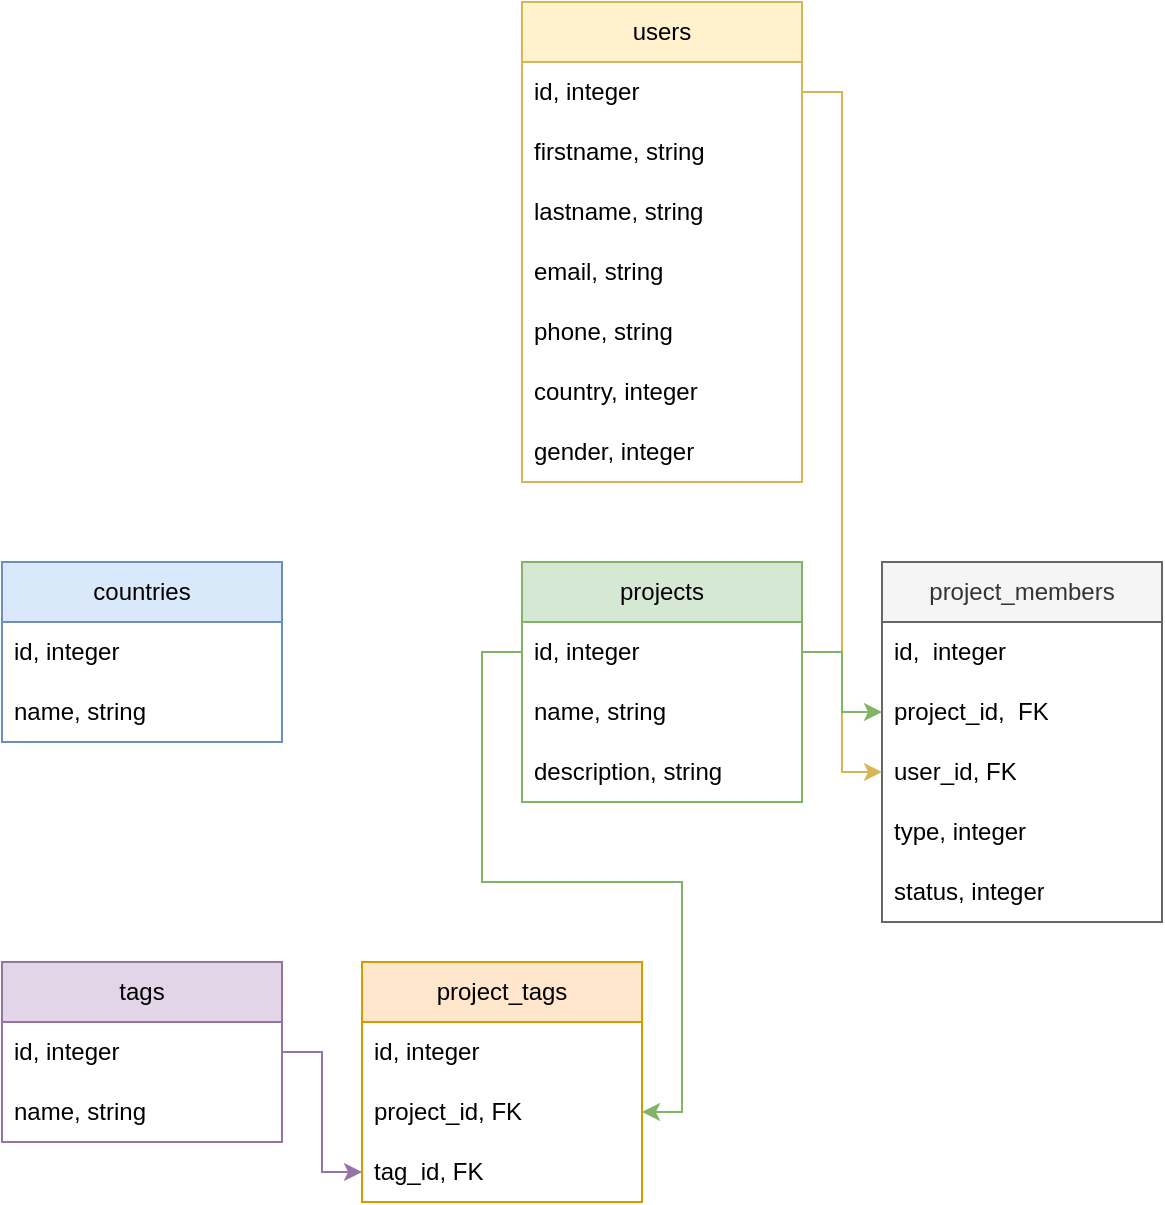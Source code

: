 <mxfile version="22.0.1" type="github">
  <diagram name="Page-1" id="sTjoo2Jlv6X9q8DPs_7U">
    <mxGraphModel dx="988" dy="524" grid="1" gridSize="10" guides="1" tooltips="1" connect="1" arrows="1" fold="1" page="1" pageScale="1" pageWidth="850" pageHeight="1100" math="0" shadow="0">
      <root>
        <mxCell id="0" />
        <mxCell id="1" parent="0" />
        <mxCell id="6iH0PQjJynsXctwodThP-5" value="users" style="swimlane;fontStyle=0;childLayout=stackLayout;horizontal=1;startSize=30;horizontalStack=0;resizeParent=1;resizeParentMax=0;resizeLast=0;collapsible=1;marginBottom=0;whiteSpace=wrap;html=1;fillColor=#fff2cc;strokeColor=#d6b656;" vertex="1" parent="1">
          <mxGeometry x="340" y="240" width="140" height="240" as="geometry">
            <mxRectangle x="340" y="280" width="70" height="30" as="alternateBounds" />
          </mxGeometry>
        </mxCell>
        <mxCell id="6iH0PQjJynsXctwodThP-36" value="id, integer" style="text;strokeColor=none;fillColor=none;align=left;verticalAlign=middle;spacingLeft=4;spacingRight=4;overflow=hidden;points=[[0,0.5],[1,0.5]];portConstraint=eastwest;rotatable=0;whiteSpace=wrap;html=1;" vertex="1" parent="6iH0PQjJynsXctwodThP-5">
          <mxGeometry y="30" width="140" height="30" as="geometry" />
        </mxCell>
        <mxCell id="6iH0PQjJynsXctwodThP-6" value="firstname, string" style="text;strokeColor=none;fillColor=none;align=left;verticalAlign=middle;spacingLeft=4;spacingRight=4;overflow=hidden;points=[[0,0.5],[1,0.5]];portConstraint=eastwest;rotatable=0;whiteSpace=wrap;html=1;" vertex="1" parent="6iH0PQjJynsXctwodThP-5">
          <mxGeometry y="60" width="140" height="30" as="geometry" />
        </mxCell>
        <mxCell id="6iH0PQjJynsXctwodThP-11" value="lastname, string" style="text;strokeColor=none;fillColor=none;align=left;verticalAlign=middle;spacingLeft=4;spacingRight=4;overflow=hidden;points=[[0,0.5],[1,0.5]];portConstraint=eastwest;rotatable=0;whiteSpace=wrap;html=1;" vertex="1" parent="6iH0PQjJynsXctwodThP-5">
          <mxGeometry y="90" width="140" height="30" as="geometry" />
        </mxCell>
        <mxCell id="6iH0PQjJynsXctwodThP-7" value="email, string" style="text;strokeColor=none;fillColor=none;align=left;verticalAlign=middle;spacingLeft=4;spacingRight=4;overflow=hidden;points=[[0,0.5],[1,0.5]];portConstraint=eastwest;rotatable=0;whiteSpace=wrap;html=1;" vertex="1" parent="6iH0PQjJynsXctwodThP-5">
          <mxGeometry y="120" width="140" height="30" as="geometry" />
        </mxCell>
        <mxCell id="6iH0PQjJynsXctwodThP-44" value="phone, string" style="text;strokeColor=none;fillColor=none;align=left;verticalAlign=middle;spacingLeft=4;spacingRight=4;overflow=hidden;points=[[0,0.5],[1,0.5]];portConstraint=eastwest;rotatable=0;whiteSpace=wrap;html=1;" vertex="1" parent="6iH0PQjJynsXctwodThP-5">
          <mxGeometry y="150" width="140" height="30" as="geometry" />
        </mxCell>
        <mxCell id="6iH0PQjJynsXctwodThP-8" value="country, integer" style="text;strokeColor=none;fillColor=none;align=left;verticalAlign=middle;spacingLeft=4;spacingRight=4;overflow=hidden;points=[[0,0.5],[1,0.5]];portConstraint=eastwest;rotatable=0;whiteSpace=wrap;html=1;" vertex="1" parent="6iH0PQjJynsXctwodThP-5">
          <mxGeometry y="180" width="140" height="30" as="geometry" />
        </mxCell>
        <mxCell id="6iH0PQjJynsXctwodThP-9" value="gender, integer" style="text;strokeColor=none;fillColor=none;align=left;verticalAlign=middle;spacingLeft=4;spacingRight=4;overflow=hidden;points=[[0,0.5],[1,0.5]];portConstraint=eastwest;rotatable=0;whiteSpace=wrap;html=1;" vertex="1" parent="6iH0PQjJynsXctwodThP-5">
          <mxGeometry y="210" width="140" height="30" as="geometry" />
        </mxCell>
        <mxCell id="6iH0PQjJynsXctwodThP-12" value="projects" style="swimlane;fontStyle=0;childLayout=stackLayout;horizontal=1;startSize=30;horizontalStack=0;resizeParent=1;resizeParentMax=0;resizeLast=0;collapsible=1;marginBottom=0;whiteSpace=wrap;html=1;fillColor=#d5e8d4;strokeColor=#82b366;" vertex="1" parent="1">
          <mxGeometry x="340" y="520" width="140" height="120" as="geometry">
            <mxRectangle x="340" y="520" width="80" height="30" as="alternateBounds" />
          </mxGeometry>
        </mxCell>
        <mxCell id="6iH0PQjJynsXctwodThP-37" value="id, integer" style="text;strokeColor=none;fillColor=none;align=left;verticalAlign=middle;spacingLeft=4;spacingRight=4;overflow=hidden;points=[[0,0.5],[1,0.5]];portConstraint=eastwest;rotatable=0;whiteSpace=wrap;html=1;" vertex="1" parent="6iH0PQjJynsXctwodThP-12">
          <mxGeometry y="30" width="140" height="30" as="geometry" />
        </mxCell>
        <mxCell id="6iH0PQjJynsXctwodThP-13" value="name, string" style="text;strokeColor=none;fillColor=none;align=left;verticalAlign=middle;spacingLeft=4;spacingRight=4;overflow=hidden;points=[[0,0.5],[1,0.5]];portConstraint=eastwest;rotatable=0;whiteSpace=wrap;html=1;" vertex="1" parent="6iH0PQjJynsXctwodThP-12">
          <mxGeometry y="60" width="140" height="30" as="geometry" />
        </mxCell>
        <mxCell id="6iH0PQjJynsXctwodThP-14" value="description, string" style="text;strokeColor=none;fillColor=none;align=left;verticalAlign=middle;spacingLeft=4;spacingRight=4;overflow=hidden;points=[[0,0.5],[1,0.5]];portConstraint=eastwest;rotatable=0;whiteSpace=wrap;html=1;" vertex="1" parent="6iH0PQjJynsXctwodThP-12">
          <mxGeometry y="90" width="140" height="30" as="geometry" />
        </mxCell>
        <mxCell id="6iH0PQjJynsXctwodThP-16" value="project_members" style="swimlane;fontStyle=0;childLayout=stackLayout;horizontal=1;startSize=30;horizontalStack=0;resizeParent=1;resizeParentMax=0;resizeLast=0;collapsible=1;marginBottom=0;whiteSpace=wrap;html=1;fillColor=#f5f5f5;fontColor=#333333;strokeColor=#666666;" vertex="1" parent="1">
          <mxGeometry x="520" y="520" width="140" height="180" as="geometry">
            <mxRectangle x="520" y="520" width="130" height="30" as="alternateBounds" />
          </mxGeometry>
        </mxCell>
        <mxCell id="6iH0PQjJynsXctwodThP-38" value="id,&amp;nbsp; integer" style="text;strokeColor=none;fillColor=none;align=left;verticalAlign=middle;spacingLeft=4;spacingRight=4;overflow=hidden;points=[[0,0.5],[1,0.5]];portConstraint=eastwest;rotatable=0;whiteSpace=wrap;html=1;" vertex="1" parent="6iH0PQjJynsXctwodThP-16">
          <mxGeometry y="30" width="140" height="30" as="geometry" />
        </mxCell>
        <mxCell id="6iH0PQjJynsXctwodThP-17" value="project_id,&amp;nbsp; FK" style="text;strokeColor=none;fillColor=none;align=left;verticalAlign=middle;spacingLeft=4;spacingRight=4;overflow=hidden;points=[[0,0.5],[1,0.5]];portConstraint=eastwest;rotatable=0;whiteSpace=wrap;html=1;" vertex="1" parent="6iH0PQjJynsXctwodThP-16">
          <mxGeometry y="60" width="140" height="30" as="geometry" />
        </mxCell>
        <mxCell id="6iH0PQjJynsXctwodThP-18" value="user_id, FK" style="text;strokeColor=none;fillColor=none;align=left;verticalAlign=middle;spacingLeft=4;spacingRight=4;overflow=hidden;points=[[0,0.5],[1,0.5]];portConstraint=eastwest;rotatable=0;whiteSpace=wrap;html=1;" vertex="1" parent="6iH0PQjJynsXctwodThP-16">
          <mxGeometry y="90" width="140" height="30" as="geometry" />
        </mxCell>
        <mxCell id="6iH0PQjJynsXctwodThP-19" value="type, integer" style="text;strokeColor=none;fillColor=none;align=left;verticalAlign=middle;spacingLeft=4;spacingRight=4;overflow=hidden;points=[[0,0.5],[1,0.5]];portConstraint=eastwest;rotatable=0;whiteSpace=wrap;html=1;" vertex="1" parent="6iH0PQjJynsXctwodThP-16">
          <mxGeometry y="120" width="140" height="30" as="geometry" />
        </mxCell>
        <mxCell id="6iH0PQjJynsXctwodThP-60" value="status, integer" style="text;strokeColor=none;fillColor=none;align=left;verticalAlign=middle;spacingLeft=4;spacingRight=4;overflow=hidden;points=[[0,0.5],[1,0.5]];portConstraint=eastwest;rotatable=0;whiteSpace=wrap;html=1;" vertex="1" parent="6iH0PQjJynsXctwodThP-16">
          <mxGeometry y="150" width="140" height="30" as="geometry" />
        </mxCell>
        <mxCell id="6iH0PQjJynsXctwodThP-41" style="edgeStyle=orthogonalEdgeStyle;rounded=0;orthogonalLoop=1;jettySize=auto;html=1;entryX=0;entryY=0.5;entryDx=0;entryDy=0;exitX=1;exitY=0.5;exitDx=0;exitDy=0;fillColor=#fff2cc;strokeColor=#d6b656;" edge="1" parent="1" source="6iH0PQjJynsXctwodThP-36" target="6iH0PQjJynsXctwodThP-18">
          <mxGeometry relative="1" as="geometry">
            <mxPoint x="726" y="374" as="sourcePoint" />
            <mxPoint x="640" y="300" as="targetPoint" />
          </mxGeometry>
        </mxCell>
        <mxCell id="6iH0PQjJynsXctwodThP-42" style="edgeStyle=orthogonalEdgeStyle;rounded=0;orthogonalLoop=1;jettySize=auto;html=1;fillColor=#d5e8d4;strokeColor=#82b366;" edge="1" parent="1" source="6iH0PQjJynsXctwodThP-37" target="6iH0PQjJynsXctwodThP-17">
          <mxGeometry relative="1" as="geometry">
            <mxPoint x="490" y="335" as="sourcePoint" />
            <mxPoint x="530" y="635" as="targetPoint" />
          </mxGeometry>
        </mxCell>
        <mxCell id="6iH0PQjJynsXctwodThP-46" value="tags" style="swimlane;fontStyle=0;childLayout=stackLayout;horizontal=1;startSize=30;horizontalStack=0;resizeParent=1;resizeParentMax=0;resizeLast=0;collapsible=1;marginBottom=0;whiteSpace=wrap;html=1;fillColor=#e1d5e7;strokeColor=#9673a6;" vertex="1" parent="1">
          <mxGeometry x="80" y="720" width="140" height="90" as="geometry">
            <mxRectangle x="340" y="520" width="80" height="30" as="alternateBounds" />
          </mxGeometry>
        </mxCell>
        <mxCell id="6iH0PQjJynsXctwodThP-47" value="id, integer" style="text;strokeColor=none;fillColor=none;align=left;verticalAlign=middle;spacingLeft=4;spacingRight=4;overflow=hidden;points=[[0,0.5],[1,0.5]];portConstraint=eastwest;rotatable=0;whiteSpace=wrap;html=1;" vertex="1" parent="6iH0PQjJynsXctwodThP-46">
          <mxGeometry y="30" width="140" height="30" as="geometry" />
        </mxCell>
        <mxCell id="6iH0PQjJynsXctwodThP-48" value="name, string" style="text;strokeColor=none;fillColor=none;align=left;verticalAlign=middle;spacingLeft=4;spacingRight=4;overflow=hidden;points=[[0,0.5],[1,0.5]];portConstraint=eastwest;rotatable=0;whiteSpace=wrap;html=1;" vertex="1" parent="6iH0PQjJynsXctwodThP-46">
          <mxGeometry y="60" width="140" height="30" as="geometry" />
        </mxCell>
        <mxCell id="6iH0PQjJynsXctwodThP-50" value="project_tags" style="swimlane;fontStyle=0;childLayout=stackLayout;horizontal=1;startSize=30;horizontalStack=0;resizeParent=1;resizeParentMax=0;resizeLast=0;collapsible=1;marginBottom=0;whiteSpace=wrap;html=1;fillColor=#ffe6cc;strokeColor=#d79b00;" vertex="1" parent="1">
          <mxGeometry x="260" y="720" width="140" height="120" as="geometry">
            <mxRectangle x="340" y="520" width="80" height="30" as="alternateBounds" />
          </mxGeometry>
        </mxCell>
        <mxCell id="6iH0PQjJynsXctwodThP-51" value="id, integer" style="text;strokeColor=none;fillColor=none;align=left;verticalAlign=middle;spacingLeft=4;spacingRight=4;overflow=hidden;points=[[0,0.5],[1,0.5]];portConstraint=eastwest;rotatable=0;whiteSpace=wrap;html=1;" vertex="1" parent="6iH0PQjJynsXctwodThP-50">
          <mxGeometry y="30" width="140" height="30" as="geometry" />
        </mxCell>
        <mxCell id="6iH0PQjJynsXctwodThP-52" value="project_id, FK" style="text;strokeColor=none;fillColor=none;align=left;verticalAlign=middle;spacingLeft=4;spacingRight=4;overflow=hidden;points=[[0,0.5],[1,0.5]];portConstraint=eastwest;rotatable=0;whiteSpace=wrap;html=1;" vertex="1" parent="6iH0PQjJynsXctwodThP-50">
          <mxGeometry y="60" width="140" height="30" as="geometry" />
        </mxCell>
        <mxCell id="6iH0PQjJynsXctwodThP-53" value="tag_id, FK" style="text;strokeColor=none;fillColor=none;align=left;verticalAlign=middle;spacingLeft=4;spacingRight=4;overflow=hidden;points=[[0,0.5],[1,0.5]];portConstraint=eastwest;rotatable=0;whiteSpace=wrap;html=1;" vertex="1" parent="6iH0PQjJynsXctwodThP-50">
          <mxGeometry y="90" width="140" height="30" as="geometry" />
        </mxCell>
        <mxCell id="6iH0PQjJynsXctwodThP-54" value="" style="edgeStyle=orthogonalEdgeStyle;rounded=0;orthogonalLoop=1;jettySize=auto;html=1;entryX=0;entryY=0.5;entryDx=0;entryDy=0;exitX=1;exitY=0.5;exitDx=0;exitDy=0;fillColor=#e1d5e7;strokeColor=#9673a6;" edge="1" parent="1" source="6iH0PQjJynsXctwodThP-47" target="6iH0PQjJynsXctwodThP-53">
          <mxGeometry relative="1" as="geometry" />
        </mxCell>
        <mxCell id="6iH0PQjJynsXctwodThP-56" value="" style="edgeStyle=orthogonalEdgeStyle;rounded=0;orthogonalLoop=1;jettySize=auto;html=1;entryX=1;entryY=0.5;entryDx=0;entryDy=0;fillColor=#d5e8d4;strokeColor=#82b366;" edge="1" parent="1" source="6iH0PQjJynsXctwodThP-37" target="6iH0PQjJynsXctwodThP-52">
          <mxGeometry relative="1" as="geometry" />
        </mxCell>
        <mxCell id="6iH0PQjJynsXctwodThP-57" value="countries" style="swimlane;fontStyle=0;childLayout=stackLayout;horizontal=1;startSize=30;horizontalStack=0;resizeParent=1;resizeParentMax=0;resizeLast=0;collapsible=1;marginBottom=0;whiteSpace=wrap;html=1;fillColor=#dae8fc;strokeColor=#6c8ebf;" vertex="1" parent="1">
          <mxGeometry x="80" y="520" width="140" height="90" as="geometry">
            <mxRectangle x="340" y="520" width="80" height="30" as="alternateBounds" />
          </mxGeometry>
        </mxCell>
        <mxCell id="6iH0PQjJynsXctwodThP-58" value="id, integer" style="text;strokeColor=none;fillColor=none;align=left;verticalAlign=middle;spacingLeft=4;spacingRight=4;overflow=hidden;points=[[0,0.5],[1,0.5]];portConstraint=eastwest;rotatable=0;whiteSpace=wrap;html=1;" vertex="1" parent="6iH0PQjJynsXctwodThP-57">
          <mxGeometry y="30" width="140" height="30" as="geometry" />
        </mxCell>
        <mxCell id="6iH0PQjJynsXctwodThP-59" value="name, string" style="text;strokeColor=none;fillColor=none;align=left;verticalAlign=middle;spacingLeft=4;spacingRight=4;overflow=hidden;points=[[0,0.5],[1,0.5]];portConstraint=eastwest;rotatable=0;whiteSpace=wrap;html=1;" vertex="1" parent="6iH0PQjJynsXctwodThP-57">
          <mxGeometry y="60" width="140" height="30" as="geometry" />
        </mxCell>
      </root>
    </mxGraphModel>
  </diagram>
</mxfile>
